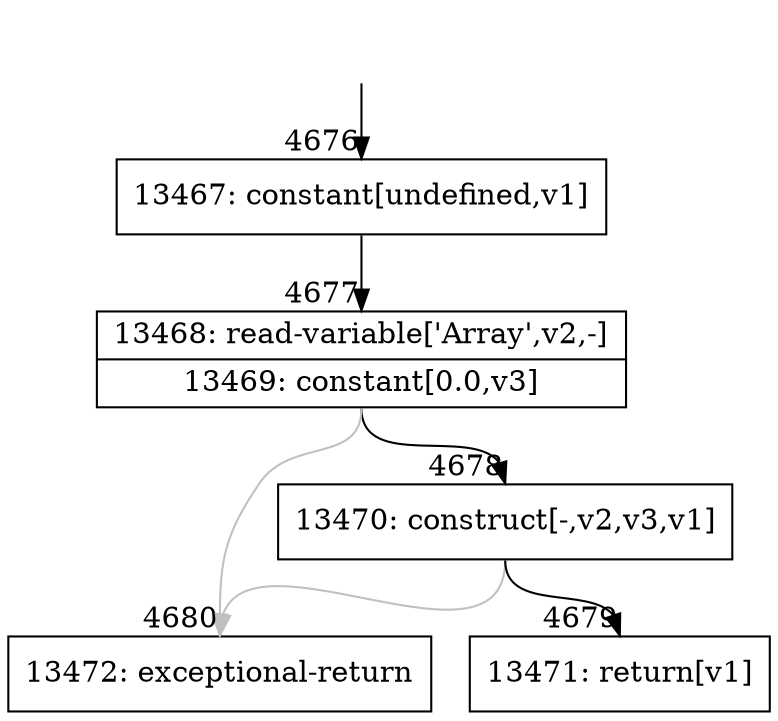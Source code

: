 digraph {
rankdir="TD"
BB_entry311[shape=none,label=""];
BB_entry311 -> BB4676 [tailport=s, headport=n, headlabel="    4676"]
BB4676 [shape=record label="{13467: constant[undefined,v1]}" ] 
BB4676 -> BB4677 [tailport=s, headport=n, headlabel="      4677"]
BB4677 [shape=record label="{13468: read-variable['Array',v2,-]|13469: constant[0.0,v3]}" ] 
BB4677 -> BB4678 [tailport=s, headport=n, headlabel="      4678"]
BB4677 -> BB4680 [tailport=s, headport=n, color=gray, headlabel="      4680"]
BB4678 [shape=record label="{13470: construct[-,v2,v3,v1]}" ] 
BB4678 -> BB4679 [tailport=s, headport=n, headlabel="      4679"]
BB4678 -> BB4680 [tailport=s, headport=n, color=gray]
BB4679 [shape=record label="{13471: return[v1]}" ] 
BB4680 [shape=record label="{13472: exceptional-return}" ] 
}
